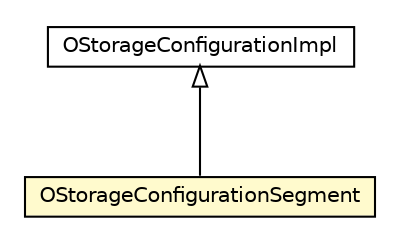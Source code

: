 #!/usr/local/bin/dot
#
# Class diagram 
# Generated by UMLGraph version R5_6-24-gf6e263 (http://www.umlgraph.org/)
#

digraph G {
	edge [fontname="Helvetica",fontsize=10,labelfontname="Helvetica",labelfontsize=10];
	node [fontname="Helvetica",fontsize=10,shape=plaintext];
	nodesep=0.25;
	ranksep=0.5;
	// com.orientechnologies.orient.core.storage.impl.local.OStorageConfigurationSegment
	c4016601 [label=<<table title="com.orientechnologies.orient.core.storage.impl.local.OStorageConfigurationSegment" border="0" cellborder="1" cellspacing="0" cellpadding="2" port="p" bgcolor="lemonChiffon" href="./OStorageConfigurationSegment.html">
		<tr><td><table border="0" cellspacing="0" cellpadding="1">
<tr><td align="center" balign="center"> OStorageConfigurationSegment </td></tr>
		</table></td></tr>
		</table>>, URL="./OStorageConfigurationSegment.html", fontname="Helvetica", fontcolor="black", fontsize=10.0];
	// com.orientechnologies.orient.core.config.OStorageConfigurationImpl
	c4016760 [label=<<table title="com.orientechnologies.orient.core.config.OStorageConfigurationImpl" border="0" cellborder="1" cellspacing="0" cellpadding="2" port="p" href="../../../config/OStorageConfigurationImpl.html">
		<tr><td><table border="0" cellspacing="0" cellpadding="1">
<tr><td align="center" balign="center"> OStorageConfigurationImpl </td></tr>
		</table></td></tr>
		</table>>, URL="../../../config/OStorageConfigurationImpl.html", fontname="Helvetica", fontcolor="black", fontsize=10.0];
	//com.orientechnologies.orient.core.storage.impl.local.OStorageConfigurationSegment extends com.orientechnologies.orient.core.config.OStorageConfigurationImpl
	c4016760:p -> c4016601:p [dir=back,arrowtail=empty];
}


